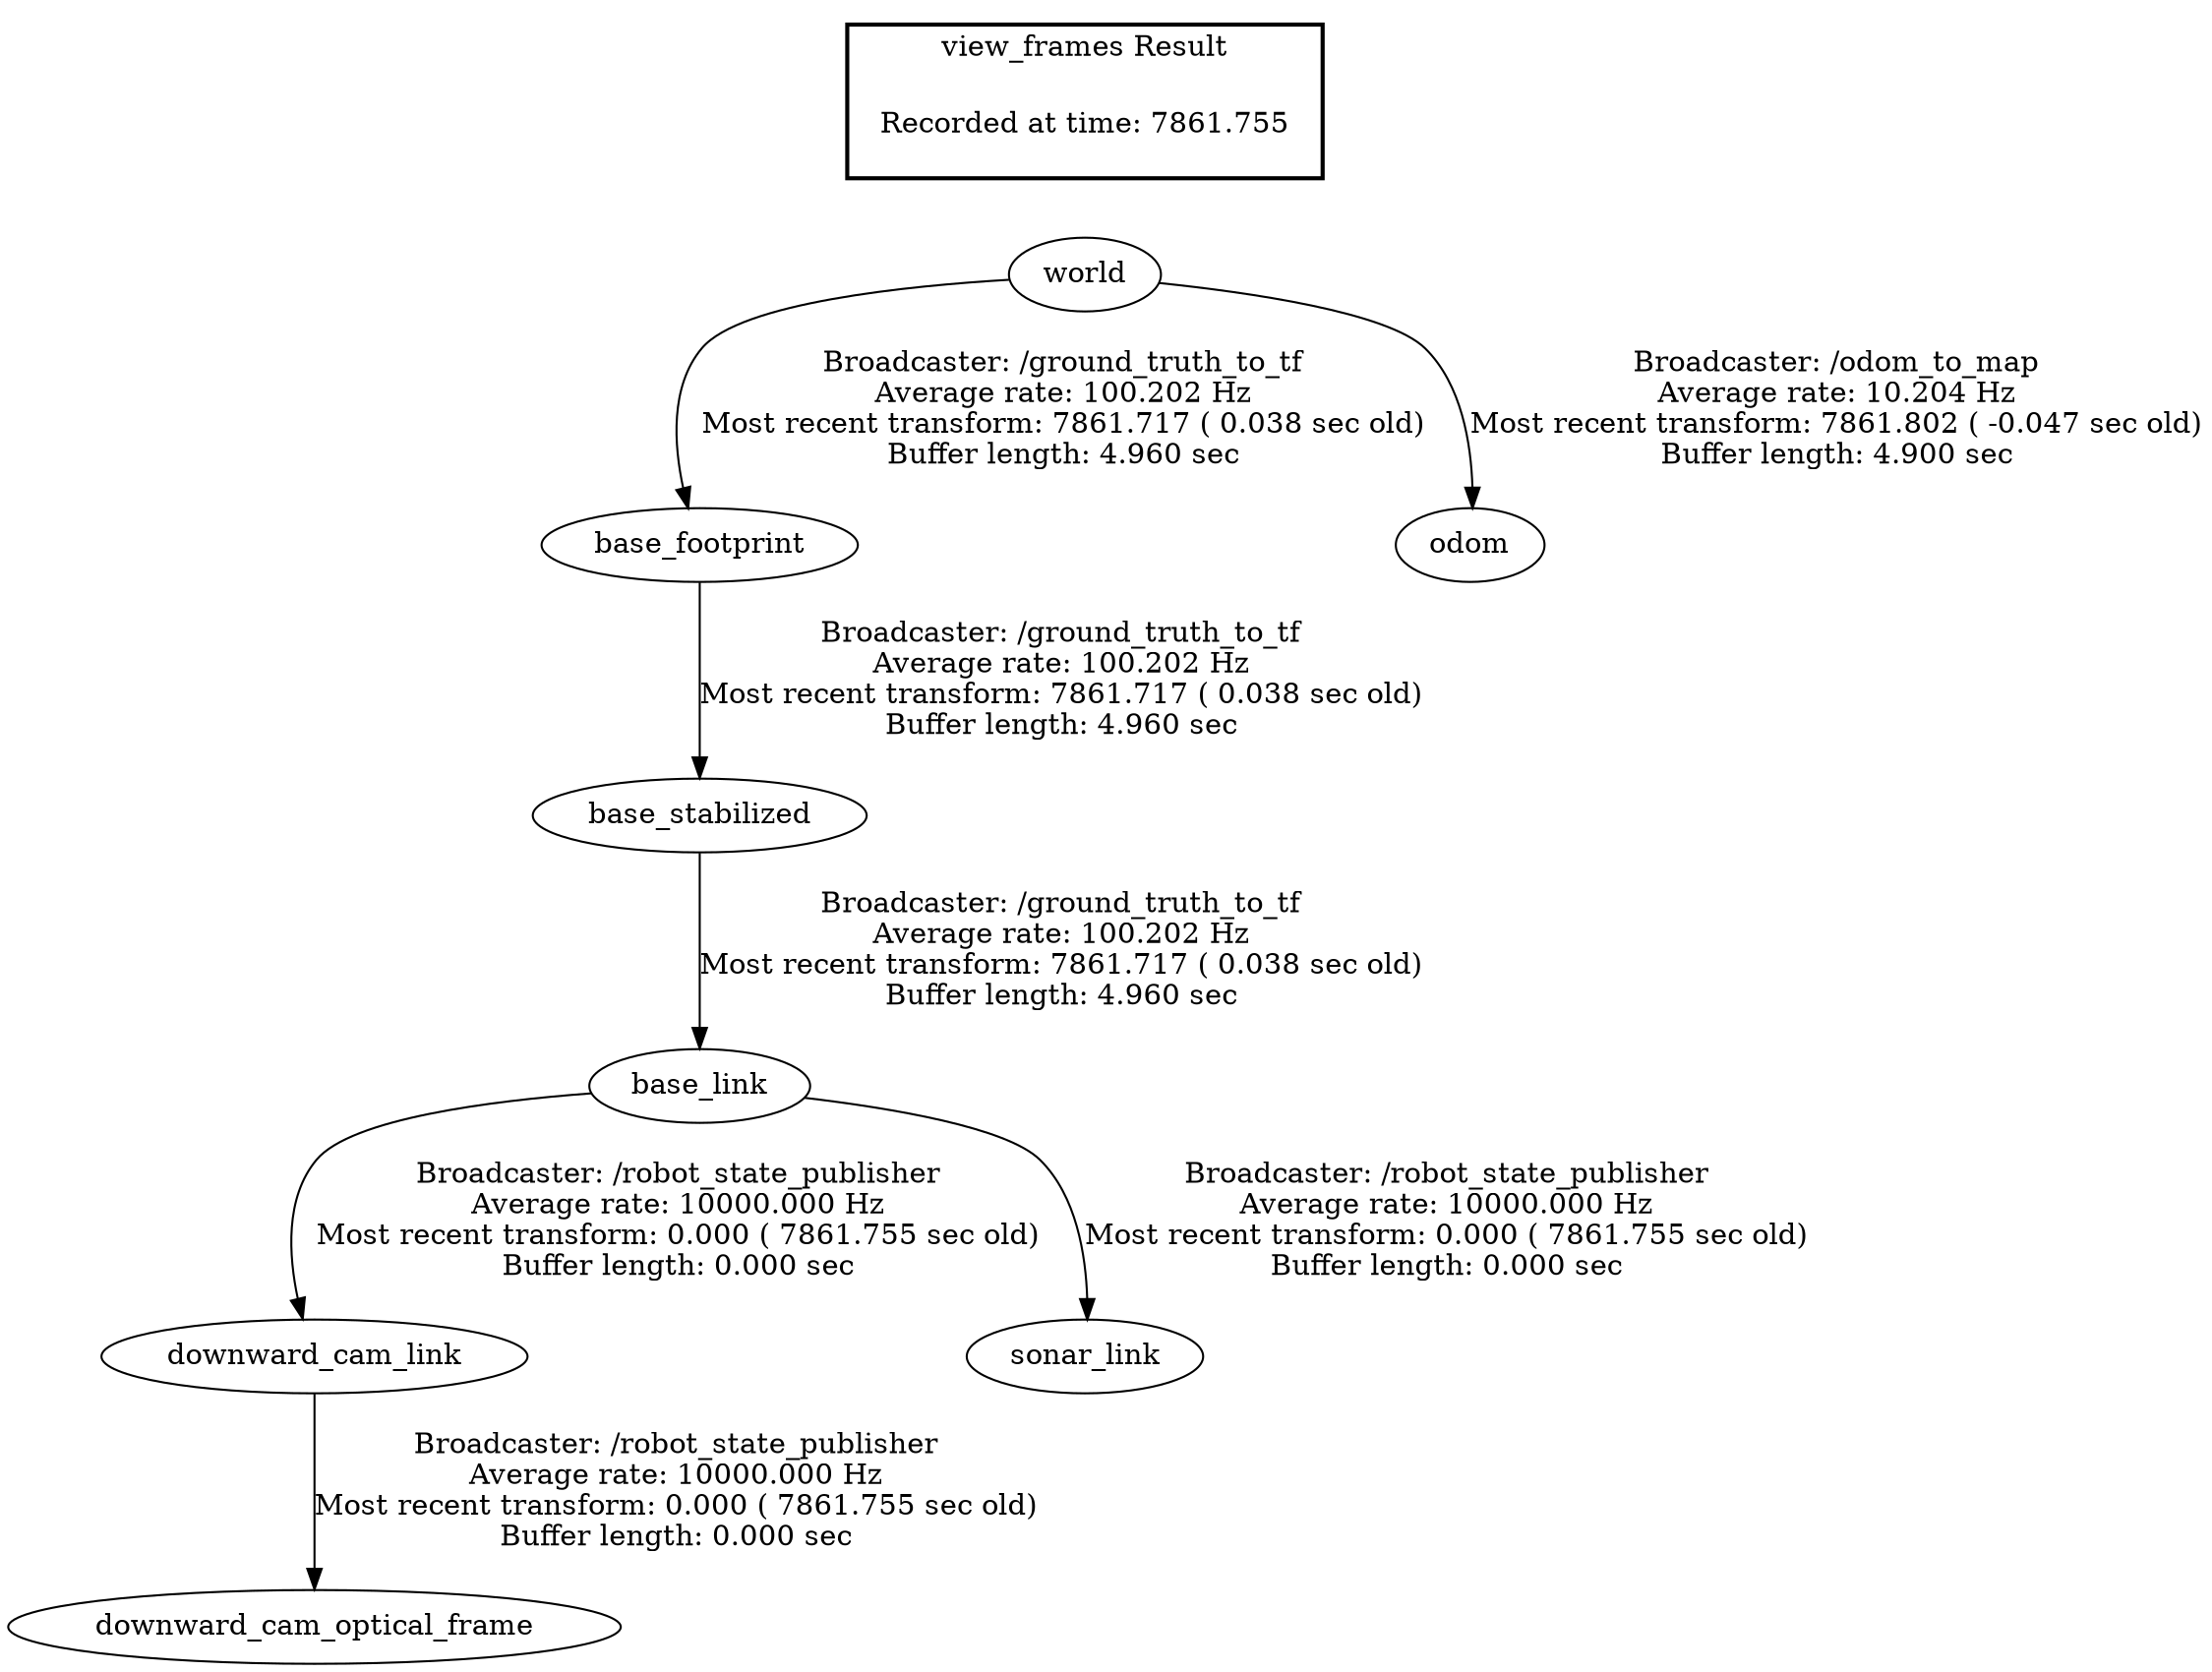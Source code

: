 digraph G {
"base_link" -> "downward_cam_link"[label="Broadcaster: /robot_state_publisher\nAverage rate: 10000.000 Hz\nMost recent transform: 0.000 ( 7861.755 sec old)\nBuffer length: 0.000 sec\n"];
"base_stabilized" -> "base_link"[label="Broadcaster: /ground_truth_to_tf\nAverage rate: 100.202 Hz\nMost recent transform: 7861.717 ( 0.038 sec old)\nBuffer length: 4.960 sec\n"];
"downward_cam_link" -> "downward_cam_optical_frame"[label="Broadcaster: /robot_state_publisher\nAverage rate: 10000.000 Hz\nMost recent transform: 0.000 ( 7861.755 sec old)\nBuffer length: 0.000 sec\n"];
"base_link" -> "sonar_link"[label="Broadcaster: /robot_state_publisher\nAverage rate: 10000.000 Hz\nMost recent transform: 0.000 ( 7861.755 sec old)\nBuffer length: 0.000 sec\n"];
"world" -> "base_footprint"[label="Broadcaster: /ground_truth_to_tf\nAverage rate: 100.202 Hz\nMost recent transform: 7861.717 ( 0.038 sec old)\nBuffer length: 4.960 sec\n"];
"base_footprint" -> "base_stabilized"[label="Broadcaster: /ground_truth_to_tf\nAverage rate: 100.202 Hz\nMost recent transform: 7861.717 ( 0.038 sec old)\nBuffer length: 4.960 sec\n"];
"world" -> "odom"[label="Broadcaster: /odom_to_map\nAverage rate: 10.204 Hz\nMost recent transform: 7861.802 ( -0.047 sec old)\nBuffer length: 4.900 sec\n"];
edge [style=invis];
 subgraph cluster_legend { style=bold; color=black; label ="view_frames Result";
"Recorded at time: 7861.755"[ shape=plaintext ] ;
 }->"world";
}